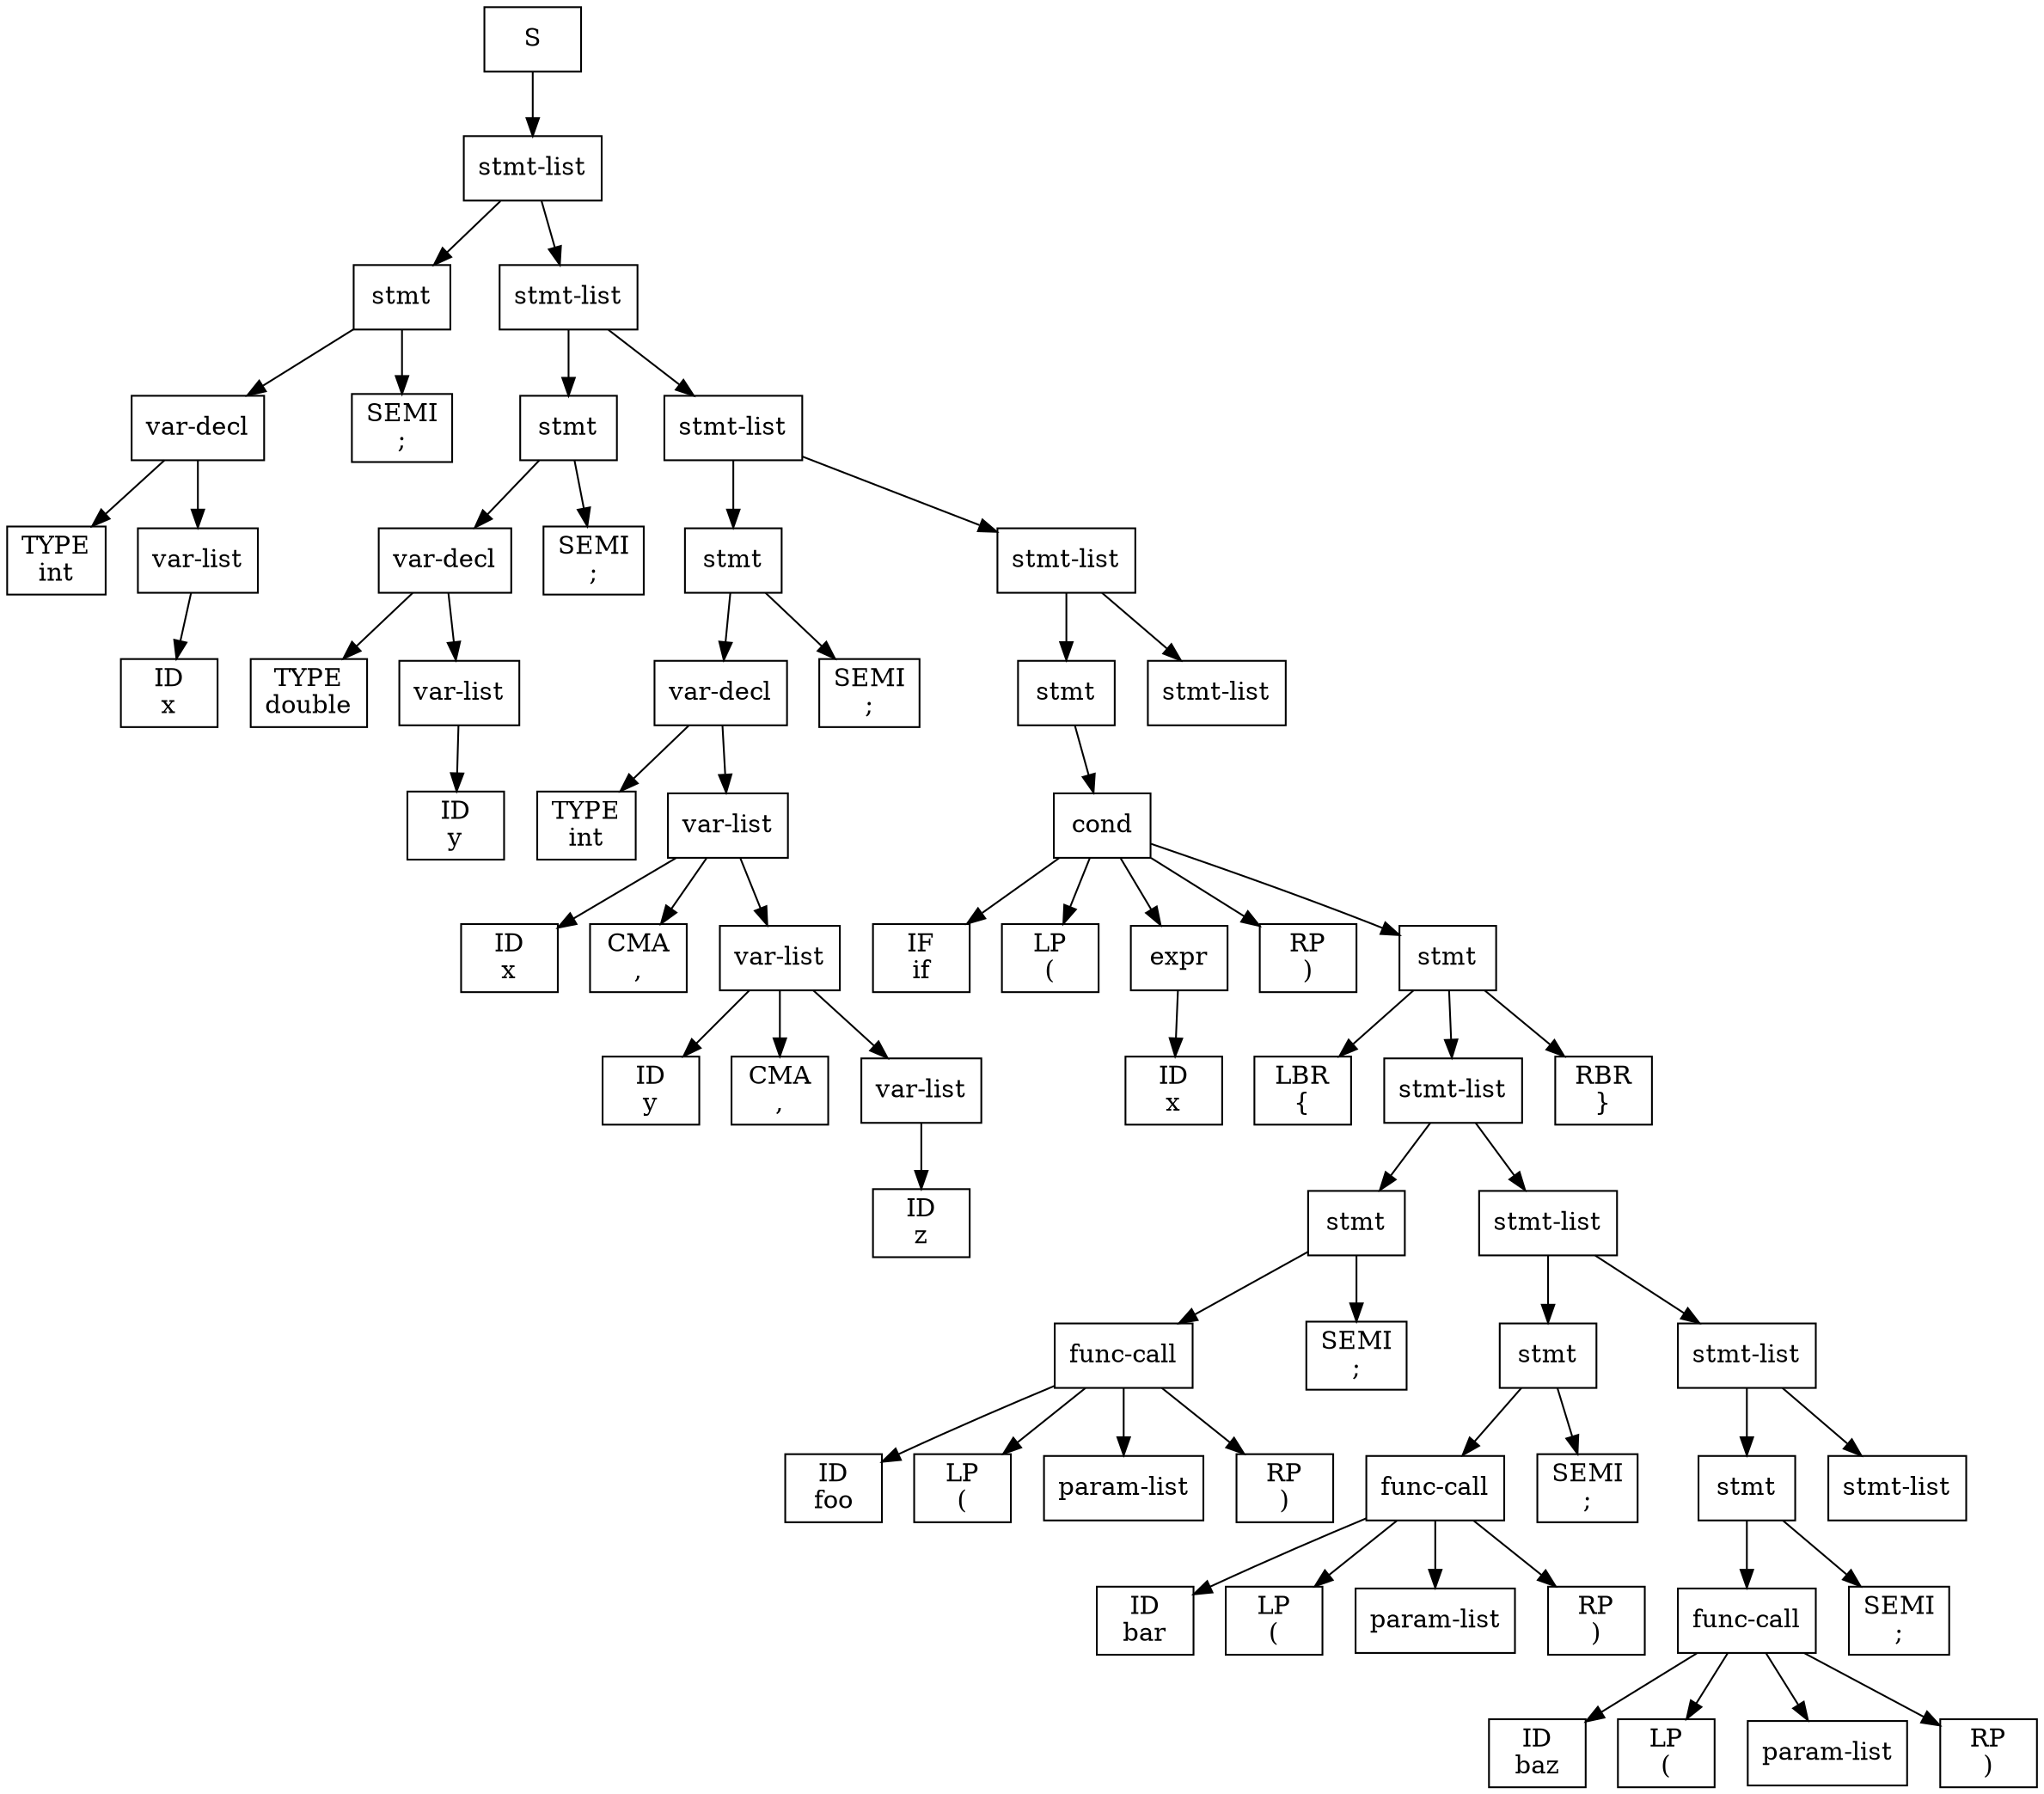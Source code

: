 digraph d {
node [shape=rectangle];
n0 [label="S"];
n1 [label="stmt-list"];
n2 [label="stmt"];
n3 [label="var-decl"];
n4 [label="TYPE\nint"];
n5 [label="var-list"];
n6 [label="ID\nx"];
n7 [label="SEMI\n;"];
n8 [label="stmt-list"];
n9 [label="stmt"];
n10 [label="var-decl"];
n11 [label="TYPE\ndouble"];
n12 [label="var-list"];
n13 [label="ID\ny"];
n14 [label="SEMI\n;"];
n15 [label="stmt-list"];
n16 [label="stmt"];
n17 [label="var-decl"];
n18 [label="TYPE\nint"];
n19 [label="var-list"];
n20 [label="ID\nx"];
n21 [label="CMA\n,"];
n22 [label="var-list"];
n23 [label="ID\ny"];
n24 [label="CMA\n,"];
n25 [label="var-list"];
n26 [label="ID\nz"];
n27 [label="SEMI\n;"];
n28 [label="stmt-list"];
n29 [label="stmt"];
n30 [label="cond"];
n31 [label="IF\nif"];
n32 [label="LP\n("];
n33 [label="expr"];
n34 [label="ID\nx"];
n35 [label="RP\n)"];
n36 [label="stmt"];
n37 [label="LBR\n{"];
n38 [label="stmt-list"];
n39 [label="stmt"];
n40 [label="func-call"];
n41 [label="ID\nfoo"];
n42 [label="LP\n("];
n43 [label="param-list"];
n44 [label="RP\n)"];
n45 [label="SEMI\n;"];
n46 [label="stmt-list"];
n47 [label="stmt"];
n48 [label="func-call"];
n49 [label="ID\nbar"];
n50 [label="LP\n("];
n51 [label="param-list"];
n52 [label="RP\n)"];
n53 [label="SEMI\n;"];
n54 [label="stmt-list"];
n55 [label="stmt"];
n56 [label="func-call"];
n57 [label="ID\nbaz"];
n58 [label="LP\n("];
n59 [label="param-list"];
n60 [label="RP\n)"];
n61 [label="SEMI\n;"];
n62 [label="stmt-list"];
n63 [label="RBR\n}"];
n64 [label="stmt-list"];
n0 -> n1;
n1 -> n2;
n1 -> n8;
n2 -> n3;
n2 -> n7;
n3 -> n4;
n3 -> n5;
n5 -> n6;
n8 -> n9;
n8 -> n15;
n9 -> n10;
n9 -> n14;
n10 -> n11;
n10 -> n12;
n12 -> n13;
n15 -> n16;
n15 -> n28;
n16 -> n17;
n16 -> n27;
n17 -> n18;
n17 -> n19;
n19 -> n20;
n19 -> n21;
n19 -> n22;
n22 -> n23;
n22 -> n24;
n22 -> n25;
n25 -> n26;
n28 -> n29;
n28 -> n64;
n29 -> n30;
n30 -> n31;
n30 -> n32;
n30 -> n33;
n30 -> n35;
n30 -> n36;
n33 -> n34;
n36 -> n37;
n36 -> n38;
n36 -> n63;
n38 -> n39;
n38 -> n46;
n39 -> n40;
n39 -> n45;
n40 -> n41;
n40 -> n42;
n40 -> n43;
n40 -> n44;
n46 -> n47;
n46 -> n54;
n47 -> n48;
n47 -> n53;
n48 -> n49;
n48 -> n50;
n48 -> n51;
n48 -> n52;
n54 -> n55;
n54 -> n62;
n55 -> n56;
n55 -> n61;
n56 -> n57;
n56 -> n58;
n56 -> n59;
n56 -> n60;
}